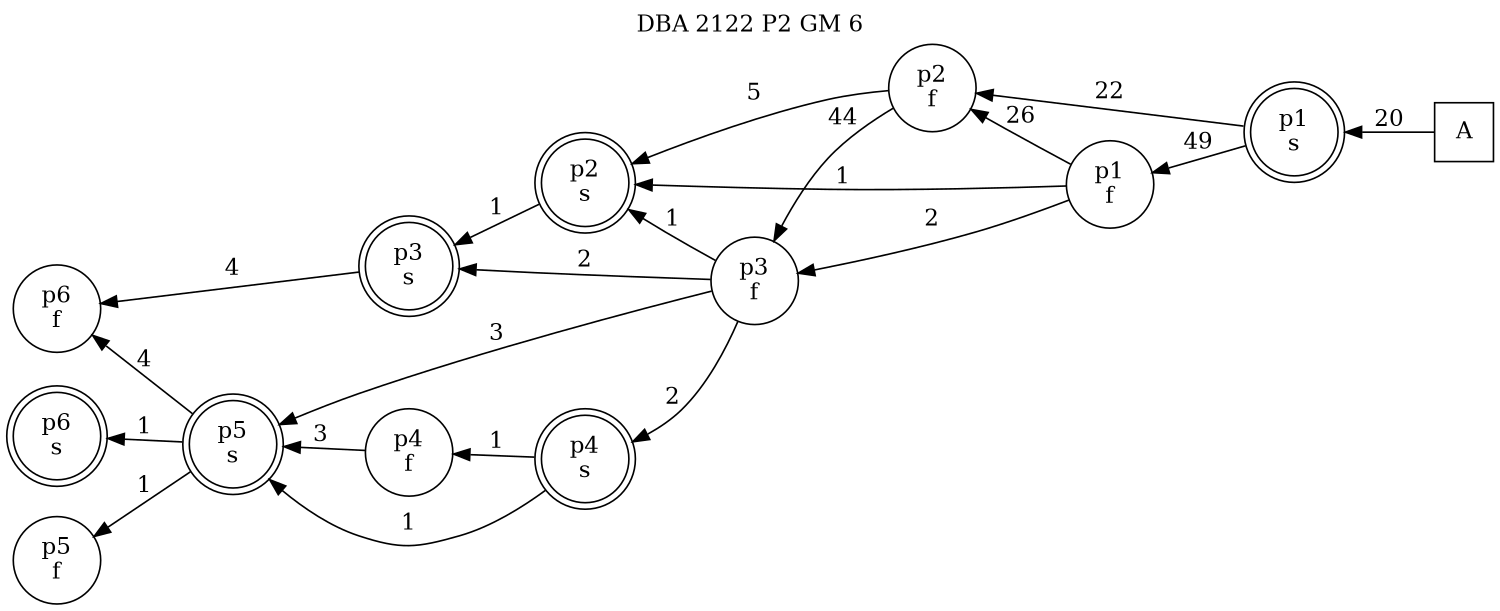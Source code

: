 digraph DBA_2122_P2_GM_6_LOW {
labelloc="tl"
label= " DBA 2122 P2 GM 6 "
rankdir="RL";
graph [ size=" 10 , 10 !"]

"A" [shape="square" label="A"]
"p1_s" [shape="doublecircle" label="p1
s"]
"p1_f" [shape="circle" label="p1
f"]
"p2_f" [shape="circle" label="p2
f"]
"p2_s" [shape="doublecircle" label="p2
s"]
"p3_f" [shape="circle" label="p3
f"]
"p3_s" [shape="doublecircle" label="p3
s"]
"p4_s" [shape="doublecircle" label="p4
s"]
"p4_f" [shape="circle" label="p4
f"]
"p5_s" [shape="doublecircle" label="p5
s"]
"p6_f" [shape="circle" label="p6
f"]
"p5_f" [shape="circle" label="p5
f"]
"p6_s" [shape="doublecircle" label="p6
s"]
"A" -> "p1_s" [ label=20]
"p1_s" -> "p1_f" [ label=49]
"p1_s" -> "p2_f" [ label=22]
"p1_f" -> "p2_f" [ label=26]
"p1_f" -> "p2_s" [ label=1]
"p1_f" -> "p3_f" [ label=2]
"p2_f" -> "p2_s" [ label=5]
"p2_f" -> "p3_f" [ label=44]
"p2_s" -> "p3_s" [ label=1]
"p3_f" -> "p2_s" [ label=1]
"p3_f" -> "p3_s" [ label=2]
"p3_f" -> "p4_s" [ label=2]
"p3_f" -> "p5_s" [ label=3]
"p3_s" -> "p6_f" [ label=4]
"p4_s" -> "p4_f" [ label=1]
"p4_s" -> "p5_s" [ label=1]
"p4_f" -> "p5_s" [ label=3]
"p5_s" -> "p6_f" [ label=4]
"p5_s" -> "p5_f" [ label=1]
"p5_s" -> "p6_s" [ label=1]
}
